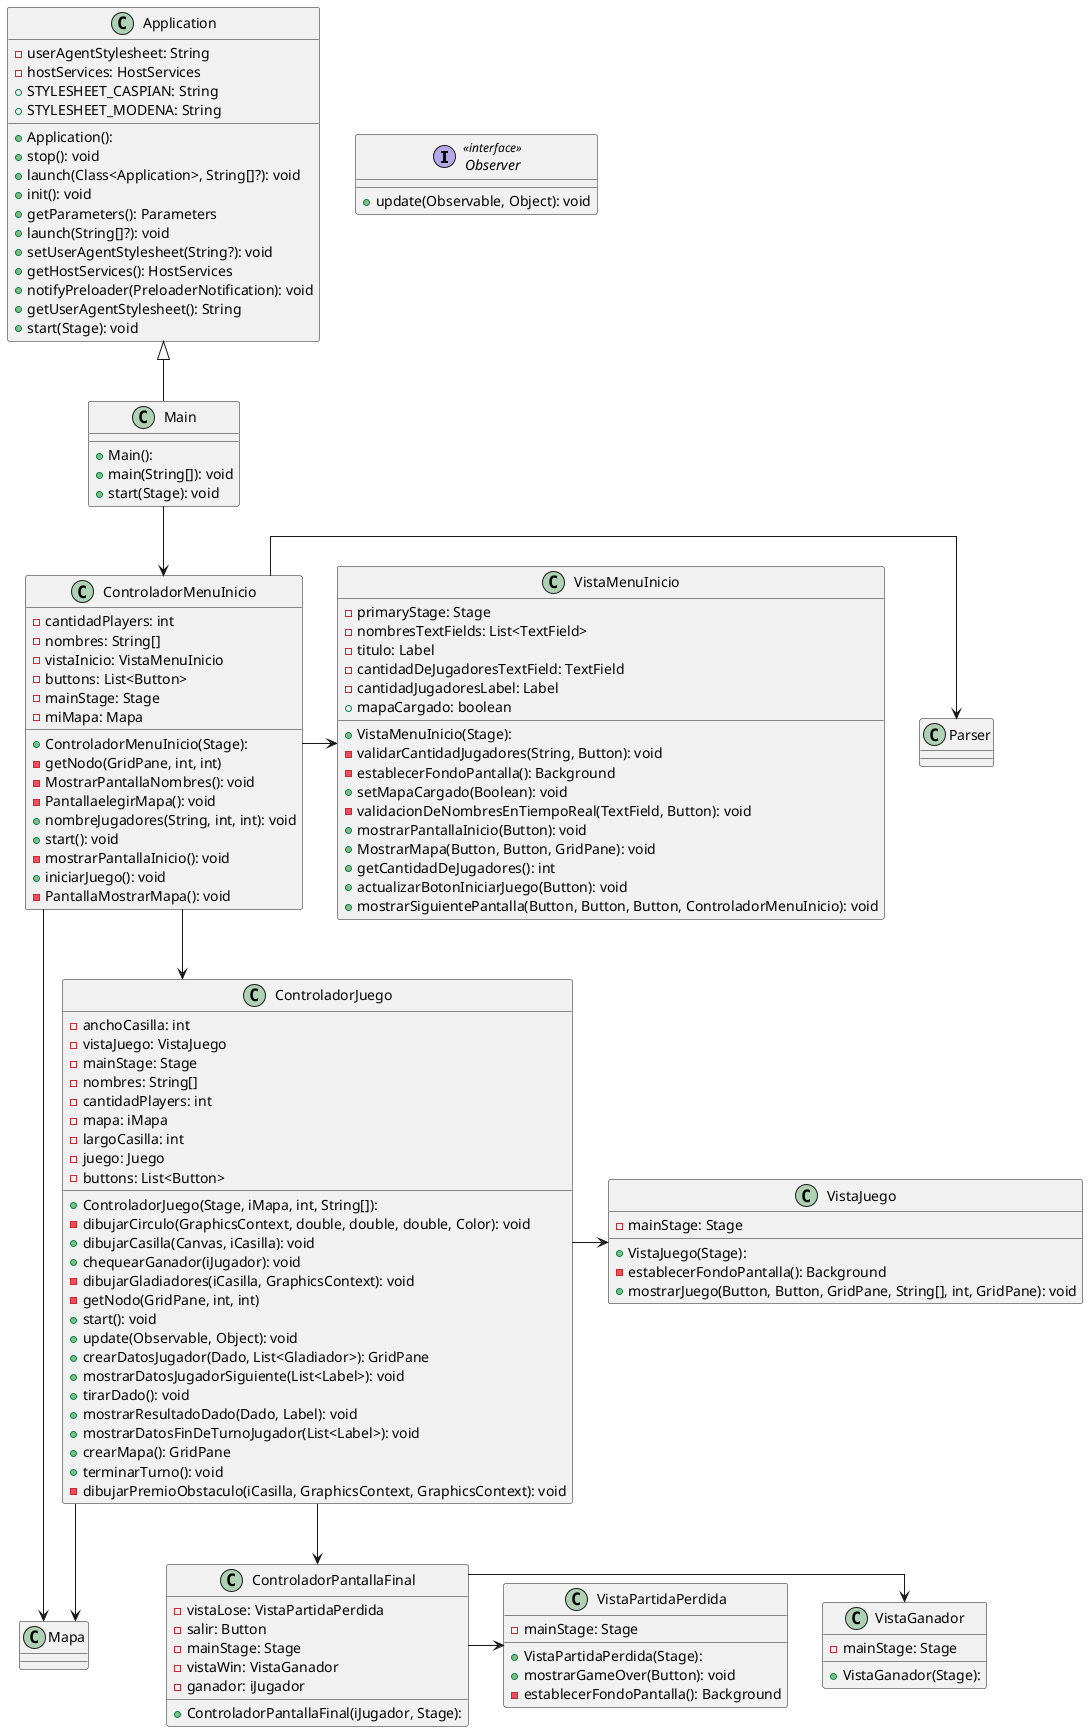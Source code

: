 @startuml
skinparam linetype ortho

interface Observer << interface >> {
  + update(Observable, Object): void
}

class ControladorJuego {
  + ControladorJuego(Stage, iMapa, int, String[]):
  - anchoCasilla: int
  - vistaJuego: VistaJuego
  - mainStage: Stage
  - nombres: String[]
  - cantidadPlayers: int
  - mapa: iMapa
  - largoCasilla: int
  - juego: Juego
  - buttons: List<Button>
  - dibujarCirculo(GraphicsContext, double, double, double, Color): void
  + dibujarCasilla(Canvas, iCasilla): void
  + chequearGanador(iJugador): void
  - dibujarGladiadores(iCasilla, GraphicsContext): void
  - getNodo(GridPane, int, int)
  + start(): void
  + update(Observable, Object): void
  + crearDatosJugador(Dado, List<Gladiador>): GridPane
  + mostrarDatosJugadorSiguiente(List<Label>): void
  + tirarDado(): void
  + mostrarResultadoDado(Dado, Label): void
  + mostrarDatosFinDeTurnoJugador(List<Label>): void
  + crearMapa(): GridPane
  + terminarTurno(): void
  - dibujarPremioObstaculo(iCasilla, GraphicsContext, GraphicsContext): void
}

class ControladorMenuInicio {
  + ControladorMenuInicio(Stage):
  - cantidadPlayers: int
  - nombres: String[]
  - vistaInicio: VistaMenuInicio
  - buttons: List<Button>
  - mainStage: Stage
  - miMapa: Mapa
  - getNodo(GridPane, int, int)
  - MostrarPantallaNombres(): void
  - PantallaelegirMapa(): void
  + nombreJugadores(String, int, int): void
  + start(): void
  - mostrarPantallaInicio(): void
  + iniciarJuego(): void
  - PantallaMostrarMapa(): void
}


class Application {
  + Application():
  - userAgentStylesheet: String
  - hostServices: HostServices
  + STYLESHEET_CASPIAN: String
  + STYLESHEET_MODENA: String
  + stop(): void
  + launch(Class<Application>, String[]?): void
  + init(): void
  + getParameters(): Parameters
  + launch(String[]?): void
  + setUserAgentStylesheet(String?): void
  + getHostServices(): HostServices
  + notifyPreloader(PreloaderNotification): void
  + getUserAgentStylesheet(): String
  + start(Stage): void
}
class Main {
  + Main():
  + main(String[]): void
  + start(Stage): void
}


class ControladorPantallaFinal {
  + ControladorPantallaFinal(iJugador, Stage):
  - vistaLose: VistaPartidaPerdida
  - salir: Button
  - mainStage: Stage
  - vistaWin: VistaGanador
  - ganador: iJugador
}

class VistaMenuInicio {
  + VistaMenuInicio(Stage):
  - primaryStage: Stage
  - nombresTextFields: List<TextField>
  - titulo: Label
  - cantidadDeJugadoresTextField: TextField
  - cantidadJugadoresLabel: Label
  + mapaCargado: boolean
  - validarCantidadJugadores(String, Button): void
  - establecerFondoPantalla(): Background
  + setMapaCargado(Boolean): void
  - validacionDeNombresEnTiempoReal(TextField, Button): void
  + mostrarPantallaInicio(Button): void
  + MostrarMapa(Button, Button, GridPane): void
  + getCantidadDeJugadores(): int
  + actualizarBotonIniciarJuego(Button): void
  + mostrarSiguientePantalla(Button, Button, Button, ControladorMenuInicio): void
}

class VistaJuego {
  + VistaJuego(Stage):
  - mainStage: Stage
  - establecerFondoPantalla(): Background
  + mostrarJuego(Button, Button, GridPane, String[], int, GridPane): void
}

class VistaGanador {
  + VistaGanador(Stage):
  - mainStage: Stage
}

class VistaPartidaPerdida {
  + VistaPartidaPerdida(Stage):
  - mainStage: Stage
  + mostrarGameOver(Button): void
  - establecerFondoPantalla(): Background
}


 Application <|-- Main
 Main --> ControladorMenuInicio
 ControladorMenuInicio --> ControladorJuego
 ControladorMenuInicio -> Mapa
 ControladorMenuInicio -> Parser
 ControladorJuego --> ControladorPantallaFinal
 ControladorJuego --> Mapa
 ControladorMenuInicio -> VistaMenuInicio
 ControladorJuego -> VistaJuego
 ControladorPantallaFinal -> VistaGanador
 ControladorPantallaFinal -> VistaPartidaPerdida

@enduml